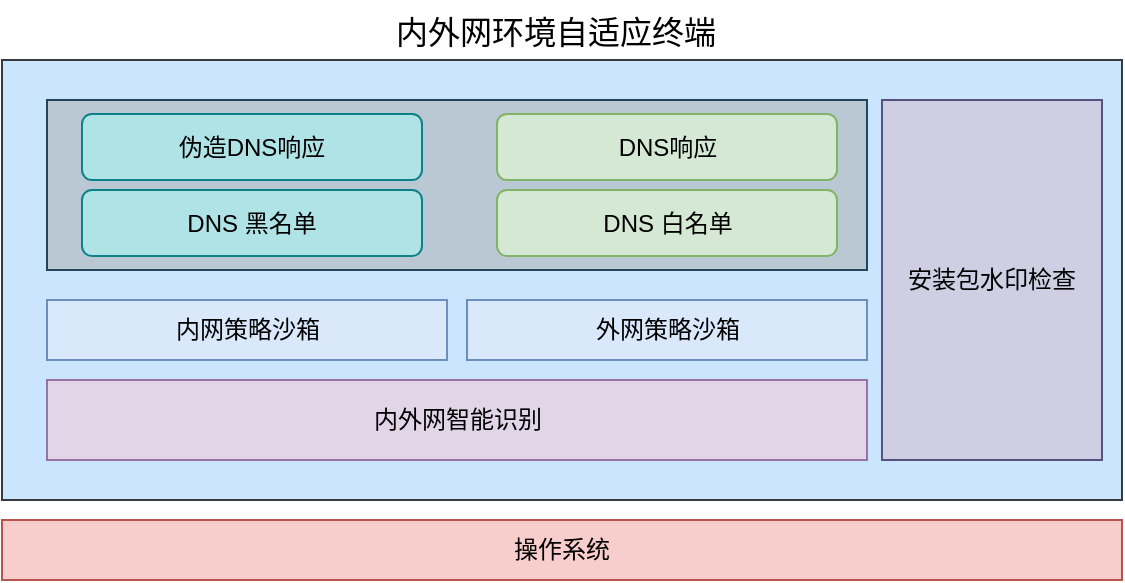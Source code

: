 <mxfile version="21.1.8" type="github" pages="7">
  <diagram name="第 1 页" id="uTNQZCrpNhPznFiIJOcQ">
    <mxGraphModel dx="794" dy="550" grid="0" gridSize="10" guides="1" tooltips="1" connect="1" arrows="1" fold="1" page="1" pageScale="1" pageWidth="1200" pageHeight="1920" math="0" shadow="0">
      <root>
        <mxCell id="0" />
        <mxCell id="1" parent="0" />
        <mxCell id="6p5Oqk4yI4i8pk-0OoKq-4" value="" style="rounded=0;whiteSpace=wrap;html=1;fillColor=#cce5ff;strokeColor=#36393d;" parent="1" vertex="1">
          <mxGeometry x="220" y="340" width="560" height="220" as="geometry" />
        </mxCell>
        <mxCell id="6p5Oqk4yI4i8pk-0OoKq-3" value="安装包水印检查" style="rounded=0;whiteSpace=wrap;html=1;fillColor=#d0cee2;strokeColor=#56517e;" parent="1" vertex="1">
          <mxGeometry x="660" y="360" width="110" height="180" as="geometry" />
        </mxCell>
        <mxCell id="6p5Oqk4yI4i8pk-0OoKq-6" value="内外网智能识别" style="rounded=0;whiteSpace=wrap;html=1;fillColor=#e1d5e7;strokeColor=#9673a6;" parent="1" vertex="1">
          <mxGeometry x="242.5" y="500" width="410" height="40" as="geometry" />
        </mxCell>
        <mxCell id="6p5Oqk4yI4i8pk-0OoKq-8" value="&lt;span style=&quot;font-size:12.0pt;font-family:仿宋;&#xa;mso-bidi-font-family:仿宋;mso-font-kerning:1.0pt;mso-ansi-language:EN-US;&#xa;mso-fareast-language:ZH-CN;mso-bidi-language:AR-SA&quot;&gt;内外网环境自适应终端&lt;/span&gt;" style="text;whiteSpace=wrap;html=1;" parent="1" vertex="1">
          <mxGeometry x="415" y="310" width="170" height="30" as="geometry" />
        </mxCell>
        <mxCell id="6p5Oqk4yI4i8pk-0OoKq-9" value="操作系统" style="rounded=0;whiteSpace=wrap;html=1;fillColor=#f8cecc;strokeColor=#b85450;" parent="1" vertex="1">
          <mxGeometry x="220" y="570" width="560" height="30" as="geometry" />
        </mxCell>
        <mxCell id="wP3Pd6ixgc_Sjc1uyxyP-2" value="内网策略沙箱" style="rounded=0;whiteSpace=wrap;html=1;fillColor=#dae8fc;strokeColor=#6c8ebf;" parent="1" vertex="1">
          <mxGeometry x="242.5" y="460" width="200" height="30" as="geometry" />
        </mxCell>
        <mxCell id="wP3Pd6ixgc_Sjc1uyxyP-3" value="外网策略沙箱" style="rounded=0;whiteSpace=wrap;html=1;aspect=fixed;fillColor=#dae8fc;strokeColor=#6c8ebf;" parent="1" vertex="1">
          <mxGeometry x="452.5" y="460" width="200" height="30" as="geometry" />
        </mxCell>
        <mxCell id="wP3Pd6ixgc_Sjc1uyxyP-5" value="" style="rounded=0;whiteSpace=wrap;html=1;fillColor=#bac8d3;strokeColor=#23445d;" parent="1" vertex="1">
          <mxGeometry x="242.5" y="360" width="410" height="85" as="geometry" />
        </mxCell>
        <mxCell id="wP3Pd6ixgc_Sjc1uyxyP-7" value="DNS 黑名单" style="rounded=1;whiteSpace=wrap;html=1;fillColor=#b0e3e6;strokeColor=#0e8088;" parent="1" vertex="1">
          <mxGeometry x="260" y="405" width="170" height="33" as="geometry" />
        </mxCell>
        <mxCell id="wP3Pd6ixgc_Sjc1uyxyP-9" value="伪造DNS响应" style="rounded=1;whiteSpace=wrap;html=1;fillColor=#b0e3e6;strokeColor=#0e8088;" parent="1" vertex="1">
          <mxGeometry x="260" y="367" width="170" height="33" as="geometry" />
        </mxCell>
        <mxCell id="wP3Pd6ixgc_Sjc1uyxyP-10" value="DNS响应" style="rounded=1;whiteSpace=wrap;html=1;fillColor=#d5e8d4;strokeColor=#82b366;" parent="1" vertex="1">
          <mxGeometry x="467.5" y="367" width="170" height="33" as="geometry" />
        </mxCell>
        <mxCell id="wP3Pd6ixgc_Sjc1uyxyP-11" value="DNS 白名单" style="rounded=1;whiteSpace=wrap;html=1;fillColor=#d5e8d4;strokeColor=#82b366;" parent="1" vertex="1">
          <mxGeometry x="467.5" y="405" width="170" height="33" as="geometry" />
        </mxCell>
      </root>
    </mxGraphModel>
  </diagram>
  <diagram id="b3HzxBoBl5qAjj-MaAnx" name="第 2 页">
    <mxGraphModel dx="794" dy="550" grid="0" gridSize="10" guides="1" tooltips="1" connect="1" arrows="1" fold="1" page="1" pageScale="1" pageWidth="1200" pageHeight="1920" math="0" shadow="0">
      <root>
        <mxCell id="0" />
        <mxCell id="1" parent="0" />
        <mxCell id="4JZfmhiXD-vPmhhkhMX5-1" value="" style="fontColor=#0066CC;verticalAlign=top;verticalLabelPosition=bottom;labelPosition=center;align=center;html=1;outlineConnect=0;fillColor=#CCCCCC;strokeColor=#6881B3;gradientColor=none;gradientDirection=north;strokeWidth=2;shape=mxgraph.networks.desktop_pc;" parent="1" vertex="1">
          <mxGeometry x="470" y="170" width="50" height="80" as="geometry" />
        </mxCell>
        <mxCell id="4JZfmhiXD-vPmhhkhMX5-10" style="edgeStyle=orthogonalEdgeStyle;rounded=0;orthogonalLoop=1;jettySize=auto;html=1;exitX=1;exitY=0.5;exitDx=0;exitDy=0;exitPerimeter=0;entryX=0;entryY=0.5;entryDx=0;entryDy=0;entryPerimeter=0;" parent="1" source="4JZfmhiXD-vPmhhkhMX5-4" target="4JZfmhiXD-vPmhhkhMX5-1" edge="1">
          <mxGeometry relative="1" as="geometry" />
        </mxCell>
        <mxCell id="4JZfmhiXD-vPmhhkhMX5-4" value="" style="fontColor=#0066CC;verticalAlign=top;verticalLabelPosition=bottom;labelPosition=center;align=center;html=1;outlineConnect=0;fillColor=#CCCCCC;strokeColor=#6881B3;gradientColor=none;gradientDirection=north;strokeWidth=2;shape=mxgraph.networks.pc;" parent="1" vertex="1">
          <mxGeometry x="120" y="140" width="60" height="50" as="geometry" />
        </mxCell>
        <mxCell id="4JZfmhiXD-vPmhhkhMX5-9" style="edgeStyle=orthogonalEdgeStyle;rounded=0;orthogonalLoop=1;jettySize=auto;html=1;exitX=1;exitY=0.5;exitDx=0;exitDy=0;exitPerimeter=0;entryX=0;entryY=0.5;entryDx=0;entryDy=0;entryPerimeter=0;" parent="1" source="4JZfmhiXD-vPmhhkhMX5-6" target="4JZfmhiXD-vPmhhkhMX5-1" edge="1">
          <mxGeometry relative="1" as="geometry" />
        </mxCell>
        <mxCell id="4JZfmhiXD-vPmhhkhMX5-6" value="" style="fontColor=#0066CC;verticalAlign=top;verticalLabelPosition=bottom;labelPosition=center;align=center;html=1;outlineConnect=0;fillColor=#CCCCCC;strokeColor=#6881B3;gradientColor=none;gradientDirection=north;strokeWidth=2;shape=mxgraph.networks.pc;" parent="1" vertex="1">
          <mxGeometry x="120" y="70" width="60" height="50" as="geometry" />
        </mxCell>
        <mxCell id="4JZfmhiXD-vPmhhkhMX5-11" style="edgeStyle=orthogonalEdgeStyle;rounded=0;orthogonalLoop=1;jettySize=auto;html=1;exitX=1;exitY=0.5;exitDx=0;exitDy=0;exitPerimeter=0;" parent="1" source="4JZfmhiXD-vPmhhkhMX5-7" target="4JZfmhiXD-vPmhhkhMX5-1" edge="1">
          <mxGeometry relative="1" as="geometry" />
        </mxCell>
        <mxCell id="4JZfmhiXD-vPmhhkhMX5-7" value="" style="fontColor=#0066CC;verticalAlign=top;verticalLabelPosition=bottom;labelPosition=center;align=center;html=1;outlineConnect=0;fillColor=#CCCCCC;strokeColor=#6881B3;gradientColor=none;gradientDirection=north;strokeWidth=2;shape=mxgraph.networks.pc;" parent="1" vertex="1">
          <mxGeometry x="120" y="230" width="60" height="50" as="geometry" />
        </mxCell>
        <mxCell id="4JZfmhiXD-vPmhhkhMX5-14" style="edgeStyle=orthogonalEdgeStyle;rounded=0;orthogonalLoop=1;jettySize=auto;html=1;exitX=1;exitY=0.5;exitDx=0;exitDy=0;exitPerimeter=0;entryX=0;entryY=0.5;entryDx=0;entryDy=0;entryPerimeter=0;" parent="1" source="4JZfmhiXD-vPmhhkhMX5-8" target="4JZfmhiXD-vPmhhkhMX5-1" edge="1">
          <mxGeometry relative="1" as="geometry" />
        </mxCell>
        <mxCell id="4JZfmhiXD-vPmhhkhMX5-8" value="" style="fontColor=#0066CC;verticalAlign=top;verticalLabelPosition=bottom;labelPosition=center;align=center;html=1;outlineConnect=0;fillColor=#CCCCCC;strokeColor=#6881B3;gradientColor=none;gradientDirection=north;strokeWidth=2;shape=mxgraph.networks.pc;" parent="1" vertex="1">
          <mxGeometry x="120" y="300" width="60" height="50" as="geometry" />
        </mxCell>
        <mxCell id="4JZfmhiXD-vPmhhkhMX5-15" value="内外网环境自适应终端安全防御系统" style="text;html=1;strokeColor=none;fillColor=none;align=center;verticalAlign=middle;whiteSpace=wrap;rounded=0;" parent="1" vertex="1">
          <mxGeometry x="430" y="270" width="130" height="20" as="geometry" />
        </mxCell>
        <mxCell id="4JZfmhiXD-vPmhhkhMX5-17" value="国产操作系统客户端" style="text;html=1;strokeColor=none;fillColor=none;align=center;verticalAlign=middle;whiteSpace=wrap;rounded=0;" parent="1" vertex="1">
          <mxGeometry x="180" y="230" width="140" height="30" as="geometry" />
        </mxCell>
        <mxCell id="4JZfmhiXD-vPmhhkhMX5-18" value="国产操作系统客户端" style="text;html=1;strokeColor=none;fillColor=none;align=center;verticalAlign=middle;whiteSpace=wrap;rounded=0;" parent="1" vertex="1">
          <mxGeometry x="180" y="300" width="140" height="30" as="geometry" />
        </mxCell>
        <mxCell id="4JZfmhiXD-vPmhhkhMX5-21" value="&lt;font style=&quot;font-size: 12px;&quot;&gt;windows&lt;span style=&quot;line-height: 150%; font-family: 宋体;&quot;&gt;操作系统客户端&lt;/span&gt;&lt;/font&gt;" style="text;html=1;strokeColor=none;fillColor=none;align=center;verticalAlign=middle;whiteSpace=wrap;rounded=0;" parent="1" vertex="1">
          <mxGeometry x="180" y="70" width="140" height="30" as="geometry" />
        </mxCell>
        <mxCell id="4JZfmhiXD-vPmhhkhMX5-22" value="&lt;font style=&quot;font-size: 12px;&quot;&gt;windows&lt;span style=&quot;line-height: 150%; font-family: 宋体;&quot;&gt;操作系统客户端&lt;/span&gt;&lt;/font&gt;" style="text;html=1;strokeColor=none;fillColor=none;align=center;verticalAlign=middle;whiteSpace=wrap;rounded=0;" parent="1" vertex="1">
          <mxGeometry x="180" y="140" width="140" height="30" as="geometry" />
        </mxCell>
      </root>
    </mxGraphModel>
  </diagram>
  <diagram id="xYUlTZcTP6EAIsT1t__o" name="第 3 页">
    <mxGraphModel dx="794" dy="4390" grid="1" gridSize="10" guides="1" tooltips="1" connect="1" arrows="1" fold="1" page="1" pageScale="1" pageWidth="1200" pageHeight="1920" math="0" shadow="0">
      <root>
        <mxCell id="0" />
        <mxCell id="1" parent="0" />
        <mxCell id="qBh5xD8XtRAlpe825L68-46" value="" style="rounded=0;whiteSpace=wrap;html=1;fillColor=#f5f5f5;strokeColor=#666666;fontColor=#333333;" parent="1" vertex="1">
          <mxGeometry x="180" y="-2607" width="970" height="577" as="geometry" />
        </mxCell>
        <mxCell id="qBh5xD8XtRAlpe825L68-78" value="" style="rounded=1;whiteSpace=wrap;html=1;fillColor=#e1d5e7;strokeColor=#9673a6;" parent="1" vertex="1">
          <mxGeometry x="230" y="-2366.5" width="910" height="316.5" as="geometry" />
        </mxCell>
        <mxCell id="qBh5xD8XtRAlpe825L68-77" value="" style="rounded=1;whiteSpace=wrap;html=1;fillColor=#dae8fc;strokeColor=#6c8ebf;" parent="1" vertex="1">
          <mxGeometry x="230" y="-2588" width="910" height="208" as="geometry" />
        </mxCell>
        <mxCell id="qBh5xD8XtRAlpe825L68-42" style="edgeStyle=orthogonalEdgeStyle;rounded=0;orthogonalLoop=1;jettySize=auto;html=1;exitX=0.75;exitY=1;exitDx=0;exitDy=0;entryX=0.56;entryY=-0.019;entryDx=0;entryDy=0;strokeWidth=2;fillColor=#d5e8d4;strokeColor=#82b366;entryPerimeter=0;" parent="1" source="qBh5xD8XtRAlpe825L68-36" target="wNCi6EHDWykvQI3mf3Ov-5" edge="1">
          <mxGeometry relative="1" as="geometry" />
        </mxCell>
        <mxCell id="qBh5xD8XtRAlpe825L68-36" value="" style="rounded=1;whiteSpace=wrap;html=1;fillColor=#dae8fc;strokeColor=#6c8ebf;" parent="1" vertex="1">
          <mxGeometry x="270" y="-2137" width="591" height="60" as="geometry" />
        </mxCell>
        <mxCell id="wNCi6EHDWykvQI3mf3Ov-19" value="" style="rounded=1;whiteSpace=wrap;html=1;fillColor=#d5e8d4;strokeColor=#82b366;" parent="1" vertex="1">
          <mxGeometry x="269" y="-2550" width="591" height="145" as="geometry" />
        </mxCell>
        <mxCell id="qBh5xD8XtRAlpe825L68-31" style="edgeStyle=orthogonalEdgeStyle;rounded=0;orthogonalLoop=1;jettySize=auto;html=1;exitX=0.143;exitY=-0.005;exitDx=0;exitDy=0;entryX=0;entryY=0.5;entryDx=0;entryDy=0;exitPerimeter=0;fillColor=#dae8fc;strokeColor=#6c8ebf;strokeWidth=2;" parent="1" source="qBh5xD8XtRAlpe825L68-25" target="wNCi6EHDWykvQI3mf3Ov-20" edge="1">
          <mxGeometry relative="1" as="geometry">
            <Array as="points">
              <mxPoint x="357" y="-2511" />
            </Array>
          </mxGeometry>
        </mxCell>
        <mxCell id="qBh5xD8XtRAlpe825L68-68" style="edgeStyle=orthogonalEdgeStyle;rounded=0;orthogonalLoop=1;jettySize=auto;html=1;exitX=0.75;exitY=1;exitDx=0;exitDy=0;entryX=0.75;entryY=0;entryDx=0;entryDy=0;strokeWidth=2;fillColor=#d5e8d4;strokeColor=#82b366;" parent="1" source="qBh5xD8XtRAlpe825L68-25" target="qBh5xD8XtRAlpe825L68-36" edge="1">
          <mxGeometry relative="1" as="geometry" />
        </mxCell>
        <mxCell id="qBh5xD8XtRAlpe825L68-25" value="" style="rounded=1;whiteSpace=wrap;html=1;fillColor=#b1ddf0;strokeColor=#10739e;" parent="1" vertex="1">
          <mxGeometry x="270" y="-2340" width="590" height="110" as="geometry" />
        </mxCell>
        <mxCell id="qBh5xD8XtRAlpe825L68-40" style="edgeStyle=orthogonalEdgeStyle;rounded=0;orthogonalLoop=1;jettySize=auto;html=1;exitX=0.184;exitY=-0.114;exitDx=0;exitDy=0;entryX=0.134;entryY=1.059;entryDx=0;entryDy=0;exitPerimeter=0;entryPerimeter=0;strokeWidth=2;fillColor=#dae8fc;strokeColor=#6c8ebf;" parent="1" source="wNCi6EHDWykvQI3mf3Ov-5" target="qBh5xD8XtRAlpe825L68-36" edge="1">
          <mxGeometry relative="1" as="geometry" />
        </mxCell>
        <mxCell id="wNCi6EHDWykvQI3mf3Ov-5" value="操作系统" style="rounded=0;whiteSpace=wrap;html=1;fillColor=#f8cecc;strokeColor=#b85450;" parent="1" vertex="1">
          <mxGeometry x="170" y="-1890" width="970" height="30" as="geometry" />
        </mxCell>
        <mxCell id="qBh5xD8XtRAlpe825L68-26" style="edgeStyle=orthogonalEdgeStyle;rounded=0;orthogonalLoop=1;jettySize=auto;html=1;exitX=0.5;exitY=1;exitDx=0;exitDy=0;entryX=0.697;entryY=0.001;entryDx=0;entryDy=0;entryPerimeter=0;strokeWidth=2;fillColor=#d5e8d4;strokeColor=#82b366;" parent="1" source="wNCi6EHDWykvQI3mf3Ov-10" target="qBh5xD8XtRAlpe825L68-25" edge="1">
          <mxGeometry relative="1" as="geometry" />
        </mxCell>
        <mxCell id="wNCi6EHDWykvQI3mf3Ov-10" value="DNS响应" style="rounded=1;whiteSpace=wrap;html=1;fillColor=#b0e3e6;strokeColor=#0e8088;" parent="1" vertex="1">
          <mxGeometry x="638" y="-2460" width="85" height="33" as="geometry" />
        </mxCell>
        <mxCell id="qBh5xD8XtRAlpe825L68-17" style="edgeStyle=orthogonalEdgeStyle;rounded=0;orthogonalLoop=1;jettySize=auto;html=1;exitX=0.5;exitY=1;exitDx=0;exitDy=0;entryX=0;entryY=0.5;entryDx=0;entryDy=0;fillColor=#f8cecc;strokeColor=#b85450;strokeWidth=2;" parent="1" source="wNCi6EHDWykvQI3mf3Ov-20" target="wNCi6EHDWykvQI3mf3Ov-10" edge="1">
          <mxGeometry relative="1" as="geometry" />
        </mxCell>
        <mxCell id="qBh5xD8XtRAlpe825L68-23" style="edgeStyle=orthogonalEdgeStyle;rounded=0;orthogonalLoop=1;jettySize=auto;html=1;exitX=0.5;exitY=0;exitDx=0;exitDy=0;entryX=0.335;entryY=1.021;entryDx=0;entryDy=0;entryPerimeter=0;strokeWidth=2;fillColor=#dae8fc;strokeColor=#6c8ebf;" parent="1" source="wNCi6EHDWykvQI3mf3Ov-20" target="qBh5xD8XtRAlpe825L68-19" edge="1">
          <mxGeometry relative="1" as="geometry">
            <mxPoint x="470" y="-2670" as="targetPoint" />
          </mxGeometry>
        </mxCell>
        <mxCell id="wNCi6EHDWykvQI3mf3Ov-20" value="恶意域名名单" style="rounded=1;whiteSpace=wrap;html=1;fillColor=#cce5ff;strokeColor=#36393d;" parent="1" vertex="1">
          <mxGeometry x="417" y="-2528" width="106" height="35" as="geometry" />
        </mxCell>
        <mxCell id="qBh5xD8XtRAlpe825L68-6" value="数据包" style="rounded=1;whiteSpace=wrap;html=1;fillColor=#b1ddf0;strokeColor=#10739e;" parent="1" vertex="1">
          <mxGeometry x="355" y="-1970" width="73" height="32" as="geometry" />
        </mxCell>
        <mxCell id="qBh5xD8XtRAlpe825L68-8" value="流量分析" style="rounded=1;whiteSpace=wrap;html=1;fillColor=#ffcccc;strokeColor=#36393d;" parent="1" vertex="1">
          <mxGeometry x="332.41" y="-2129.5" width="88" height="45" as="geometry" />
        </mxCell>
        <mxCell id="qBh5xD8XtRAlpe825L68-9" value="行为识别" style="rounded=1;whiteSpace=wrap;html=1;fillColor=#ffcc99;strokeColor=#36393d;" parent="1" vertex="1">
          <mxGeometry x="512.0" y="-2129.5" width="88" height="45" as="geometry" />
        </mxCell>
        <mxCell id="qBh5xD8XtRAlpe825L68-10" value="深度学习" style="rounded=1;whiteSpace=wrap;html=1;fillColor=#cce5ff;strokeColor=#36393d;" parent="1" vertex="1">
          <mxGeometry x="680" y="-2129.5" width="88" height="45" as="geometry" />
        </mxCell>
        <mxCell id="qBh5xD8XtRAlpe825L68-13" value="内网安全策略" style="rounded=1;whiteSpace=wrap;html=1;fillColor=#dae8fc;strokeColor=#6c8ebf;" parent="1" vertex="1">
          <mxGeometry x="300" y="-2330" width="530" height="35" as="geometry" />
        </mxCell>
        <mxCell id="qBh5xD8XtRAlpe825L68-24" style="edgeStyle=orthogonalEdgeStyle;rounded=0;orthogonalLoop=1;jettySize=auto;html=1;fillColor=#d5e8d4;strokeColor=#82b366;strokeWidth=2;" parent="1" target="wNCi6EHDWykvQI3mf3Ov-10" edge="1">
          <mxGeometry relative="1" as="geometry">
            <mxPoint x="680" y="-2670" as="sourcePoint" />
          </mxGeometry>
        </mxCell>
        <mxCell id="qBh5xD8XtRAlpe825L68-19" value="DNS服务器" style="rounded=0;whiteSpace=wrap;html=1;fillColor=#ffff88;strokeColor=#36393d;" parent="1" vertex="1">
          <mxGeometry x="269" y="-2680" width="601" height="60" as="geometry" />
        </mxCell>
        <mxCell id="qBh5xD8XtRAlpe825L68-27" style="edgeStyle=orthogonalEdgeStyle;rounded=0;orthogonalLoop=1;jettySize=auto;html=1;fillColor=#dae8fc;strokeColor=#6c8ebf;strokeWidth=2;" parent="1" source="qBh5xD8XtRAlpe825L68-36" edge="1">
          <mxGeometry relative="1" as="geometry">
            <mxPoint x="332.41" y="-2143" as="sourcePoint" />
            <mxPoint x="350" y="-2230" as="targetPoint" />
            <Array as="points">
              <mxPoint x="350" y="-2230" />
            </Array>
          </mxGeometry>
        </mxCell>
        <mxCell id="qBh5xD8XtRAlpe825L68-28" value="伪造响应" style="text;html=1;strokeColor=none;fillColor=none;align=center;verticalAlign=middle;whiteSpace=wrap;rounded=0;" parent="1" vertex="1">
          <mxGeometry x="535" y="-2470" width="60" height="30" as="geometry" />
        </mxCell>
        <mxCell id="qBh5xD8XtRAlpe825L68-29" value="正确响应" style="text;html=1;strokeColor=none;fillColor=none;align=center;verticalAlign=middle;whiteSpace=wrap;rounded=0;" parent="1" vertex="1">
          <mxGeometry x="680" y="-2550" width="60" height="30" as="geometry" />
        </mxCell>
        <mxCell id="qBh5xD8XtRAlpe825L68-32" value="判断是否是恶意域名" style="text;html=1;strokeColor=none;fillColor=none;align=center;verticalAlign=middle;whiteSpace=wrap;rounded=0;" parent="1" vertex="1">
          <mxGeometry x="282" y="-2528" width="73" height="30" as="geometry" />
        </mxCell>
        <mxCell id="qBh5xD8XtRAlpe825L68-33" value="是恶意域名" style="text;html=1;strokeColor=none;fillColor=none;align=center;verticalAlign=middle;whiteSpace=wrap;rounded=0;" parent="1" vertex="1">
          <mxGeometry x="404.91" y="-2480" width="73" height="30" as="geometry" />
        </mxCell>
        <mxCell id="qBh5xD8XtRAlpe825L68-34" value="不是恶意域名" style="text;html=1;strokeColor=none;fillColor=none;align=center;verticalAlign=middle;whiteSpace=wrap;rounded=0;" parent="1" vertex="1">
          <mxGeometry x="470" y="-2592" width="75.09" height="30" as="geometry" />
        </mxCell>
        <mxCell id="qBh5xD8XtRAlpe825L68-35" value="外网安全策略" style="rounded=1;whiteSpace=wrap;html=1;fillColor=#dae8fc;strokeColor=#6c8ebf;" parent="1" vertex="1">
          <mxGeometry x="300" y="-2280" width="530" height="35" as="geometry" />
        </mxCell>
        <mxCell id="qBh5xD8XtRAlpe825L68-43" value="数据包" style="rounded=1;whiteSpace=wrap;html=1;fillColor=#b0e3e6;strokeColor=#0e8088;" parent="1" vertex="1">
          <mxGeometry x="623.5" y="-1970" width="73" height="32" as="geometry" />
        </mxCell>
        <mxCell id="qBh5xD8XtRAlpe825L68-59" style="edgeStyle=orthogonalEdgeStyle;rounded=0;orthogonalLoop=1;jettySize=auto;html=1;exitX=1;exitY=0.5;exitDx=0;exitDy=0;entryX=1;entryY=0.5;entryDx=0;entryDy=0;strokeWidth=2;fillColor=#f8cecc;strokeColor=#b85450;" parent="1" source="qBh5xD8XtRAlpe825L68-44" target="qBh5xD8XtRAlpe825L68-47" edge="1">
          <mxGeometry relative="1" as="geometry">
            <Array as="points">
              <mxPoint x="1120" y="-2511" />
              <mxPoint x="1120" y="-1940" />
            </Array>
          </mxGeometry>
        </mxCell>
        <mxCell id="qBh5xD8XtRAlpe825L68-64" style="edgeStyle=orthogonalEdgeStyle;rounded=0;orthogonalLoop=1;jettySize=auto;html=1;exitX=0.75;exitY=1;exitDx=0;exitDy=0;entryX=0.868;entryY=0.021;entryDx=0;entryDy=0;entryPerimeter=0;strokeWidth=2;fillColor=#d5e8d4;strokeColor=#82b366;" parent="1" source="qBh5xD8XtRAlpe825L68-44" target="qBh5xD8XtRAlpe825L68-47" edge="1">
          <mxGeometry relative="1" as="geometry">
            <Array as="points">
              <mxPoint x="1069" y="-2493" />
            </Array>
          </mxGeometry>
        </mxCell>
        <mxCell id="qBh5xD8XtRAlpe825L68-44" value="安装包水印数据库" style="rounded=1;whiteSpace=wrap;html=1;fillColor=#dae8fc;strokeColor=#6c8ebf;" parent="1" vertex="1">
          <mxGeometry x="980" y="-2528" width="100" height="35" as="geometry" />
        </mxCell>
        <mxCell id="qBh5xD8XtRAlpe825L68-53" style="edgeStyle=orthogonalEdgeStyle;rounded=0;orthogonalLoop=1;jettySize=auto;html=1;entryX=0.25;entryY=1;entryDx=0;entryDy=0;exitX=0.183;exitY=-0.005;exitDx=0;exitDy=0;exitPerimeter=0;fillColor=#dae8fc;strokeColor=#6c8ebf;strokeWidth=2;" parent="1" source="qBh5xD8XtRAlpe825L68-47" target="qBh5xD8XtRAlpe825L68-48" edge="1">
          <mxGeometry relative="1" as="geometry">
            <mxPoint x="960" y="-1980" as="sourcePoint" />
            <Array as="points">
              <mxPoint x="960" y="-1970" />
            </Array>
          </mxGeometry>
        </mxCell>
        <mxCell id="qBh5xD8XtRAlpe825L68-47" value="执行安装程序" style="rounded=0;whiteSpace=wrap;html=1;fillColor=#f8cecc;strokeColor=#b85450;" parent="1" vertex="1">
          <mxGeometry x="930" y="-1970" width="160" height="60" as="geometry" />
        </mxCell>
        <mxCell id="qBh5xD8XtRAlpe825L68-49" style="edgeStyle=orthogonalEdgeStyle;rounded=0;orthogonalLoop=1;jettySize=auto;html=1;entryX=0;entryY=0.5;entryDx=0;entryDy=0;strokeWidth=2;fillColor=#dae8fc;strokeColor=#6c8ebf;" parent="1" source="qBh5xD8XtRAlpe825L68-48" target="qBh5xD8XtRAlpe825L68-44" edge="1">
          <mxGeometry relative="1" as="geometry">
            <Array as="points">
              <mxPoint x="950" y="-2510" />
            </Array>
          </mxGeometry>
        </mxCell>
        <mxCell id="qBh5xD8XtRAlpe825L68-52" style="edgeStyle=orthogonalEdgeStyle;rounded=0;orthogonalLoop=1;jettySize=auto;html=1;exitX=1;exitY=0.5;exitDx=0;exitDy=0;entryX=1;entryY=0.5;entryDx=0;entryDy=0;strokeWidth=2;fillColor=#f8cecc;strokeColor=#b85450;" parent="1" source="qBh5xD8XtRAlpe825L68-48" target="qBh5xD8XtRAlpe825L68-47" edge="1">
          <mxGeometry relative="1" as="geometry">
            <Array as="points">
              <mxPoint x="1120" y="-2190" />
              <mxPoint x="1120" y="-1940" />
            </Array>
          </mxGeometry>
        </mxCell>
        <mxCell id="qBh5xD8XtRAlpe825L68-48" value="安装包水印提取" style="rounded=0;whiteSpace=wrap;html=1;fillColor=#fff2cc;strokeColor=#d6b656;" parent="1" vertex="1">
          <mxGeometry x="930" y="-2220" width="120" height="60" as="geometry" />
        </mxCell>
        <mxCell id="qBh5xD8XtRAlpe825L68-60" value="拦截程序安装过程" style="text;html=1;strokeColor=none;fillColor=none;align=center;verticalAlign=middle;whiteSpace=wrap;rounded=0;" parent="1" vertex="1">
          <mxGeometry x="900" y="-2114" width="60" height="30" as="geometry" />
        </mxCell>
        <mxCell id="qBh5xD8XtRAlpe825L68-61" value="提取成功" style="text;html=1;strokeColor=none;fillColor=none;align=center;verticalAlign=middle;whiteSpace=wrap;rounded=0;" parent="1" vertex="1">
          <mxGeometry x="880" y="-2370" width="60" height="30" as="geometry" />
        </mxCell>
        <mxCell id="qBh5xD8XtRAlpe825L68-62" value="水印正确" style="text;html=1;strokeColor=none;fillColor=none;align=center;verticalAlign=middle;whiteSpace=wrap;rounded=0;" parent="1" vertex="1">
          <mxGeometry x="1010" y="-2480" width="60" height="30" as="geometry" />
        </mxCell>
        <mxCell id="qBh5xD8XtRAlpe825L68-63" value="水印错误" style="text;html=1;strokeColor=none;fillColor=none;align=center;verticalAlign=middle;whiteSpace=wrap;rounded=0;" parent="1" vertex="1">
          <mxGeometry x="1080" y="-2540" width="60" height="30" as="geometry" />
        </mxCell>
        <mxCell id="qBh5xD8XtRAlpe825L68-65" value="提取失败" style="text;html=1;strokeColor=none;fillColor=none;align=center;verticalAlign=middle;whiteSpace=wrap;rounded=0;" parent="1" vertex="1">
          <mxGeometry x="1080" y="-2190" width="60" height="30" as="geometry" />
        </mxCell>
        <mxCell id="qBh5xD8XtRAlpe825L68-66" value="放行安装" style="text;html=1;strokeColor=none;fillColor=none;align=center;verticalAlign=middle;whiteSpace=wrap;rounded=0;" parent="1" vertex="1">
          <mxGeometry x="1010" y="-2020" width="60" height="30" as="geometry" />
        </mxCell>
        <mxCell id="qBh5xD8XtRAlpe825L68-67" value="阻止安装" style="text;html=1;strokeColor=none;fillColor=none;align=center;verticalAlign=middle;whiteSpace=wrap;rounded=0;" parent="1" vertex="1">
          <mxGeometry x="1120" y="-1978" width="60" height="30" as="geometry" />
        </mxCell>
        <mxCell id="qBh5xD8XtRAlpe825L68-71" value="恶意域名诱捕" style="text;html=1;strokeColor=none;fillColor=none;align=center;verticalAlign=middle;whiteSpace=wrap;rounded=0;fontSize=20;" parent="1" vertex="1">
          <mxGeometry x="100" y="-2607" width="30" height="180" as="geometry" />
        </mxCell>
        <mxCell id="qBh5xD8XtRAlpe825L68-72" value="策略沙箱" style="text;html=1;strokeColor=none;fillColor=none;align=center;verticalAlign=middle;whiteSpace=wrap;rounded=0;fontSize=20;" parent="1" vertex="1">
          <mxGeometry x="95" y="-2405" width="40" height="120" as="geometry" />
        </mxCell>
        <mxCell id="qBh5xD8XtRAlpe825L68-73" value="智能内外网识别" style="text;html=1;strokeColor=none;fillColor=none;align=center;verticalAlign=middle;whiteSpace=wrap;rounded=0;fontSize=20;" parent="1" vertex="1">
          <mxGeometry x="95" y="-2170" width="40" height="33" as="geometry" />
        </mxCell>
        <mxCell id="qBh5xD8XtRAlpe825L68-74" value="安装包水印识别" style="text;html=1;strokeColor=none;fillColor=none;align=center;verticalAlign=middle;whiteSpace=wrap;rounded=0;fontSize=20;" parent="1" vertex="1">
          <mxGeometry x="100" y="-1990" width="30" height="130" as="geometry" />
        </mxCell>
        <mxCell id="qBh5xD8XtRAlpe825L68-79" value="内外网环境自适应终端安全防御系统" style="text;html=1;strokeColor=none;fillColor=none;align=center;verticalAlign=middle;whiteSpace=wrap;rounded=0;fontSize=13;" parent="1" vertex="1">
          <mxGeometry x="190" y="-2574" width="30" height="180" as="geometry" />
        </mxCell>
        <mxCell id="qBh5xD8XtRAlpe825L68-80" value="内外网环境自适应终端安全防御系统操作系统客户端" style="text;html=1;strokeColor=none;fillColor=none;align=center;verticalAlign=middle;whiteSpace=wrap;rounded=0;fontSize=13;" parent="1" vertex="1">
          <mxGeometry x="190" y="-2298.25" width="30" height="180" as="geometry" />
        </mxCell>
      </root>
    </mxGraphModel>
  </diagram>
  <diagram id="alxOeo48tnF248wknEj7" name="第 4 页">
    <mxGraphModel dx="1994" dy="550" grid="0" gridSize="10" guides="1" tooltips="1" connect="1" arrows="1" fold="1" page="1" pageScale="1" pageWidth="1200" pageHeight="1920" math="0" shadow="0">
      <root>
        <mxCell id="0" />
        <mxCell id="1" parent="0" />
        <mxCell id="DvwVPE_LUS8bYMyI8Ez9-3" value="" style="rounded=0;whiteSpace=wrap;html=1;fillColor=#b1ddf0;strokeColor=#10739e;" parent="1" vertex="1">
          <mxGeometry x="-80" y="550" width="370" height="290" as="geometry" />
        </mxCell>
        <mxCell id="p8kwZd4rE-e1B97deiCt-56" value="" style="rounded=1;whiteSpace=wrap;html=1;fillColor=#d5e8d4;strokeColor=#82b366;" parent="1" vertex="1">
          <mxGeometry x="-58.75" y="562.5" width="330" height="60" as="geometry" />
        </mxCell>
        <mxCell id="p8kwZd4rE-e1B97deiCt-51" value="" style="rounded=1;whiteSpace=wrap;html=1;fillColor=#ffe6cc;strokeColor=#d79b00;" parent="1" vertex="1">
          <mxGeometry x="-60" y="710" width="330" height="70" as="geometry" />
        </mxCell>
        <mxCell id="p8kwZd4rE-e1B97deiCt-50" value="" style="rounded=1;whiteSpace=wrap;html=1;fillColor=#f8cecc;strokeColor=#b85450;" parent="1" vertex="1">
          <mxGeometry x="-61" y="790" width="331" height="40" as="geometry" />
        </mxCell>
        <mxCell id="DvwVPE_LUS8bYMyI8Ez9-4" value="" style="rounded=0;whiteSpace=wrap;html=1;fillColor=#dae8fc;strokeColor=#6c8ebf;" parent="1" vertex="1">
          <mxGeometry x="-80" y="60" width="690" height="380" as="geometry" />
        </mxCell>
        <mxCell id="p8kwZd4rE-e1B97deiCt-46" value="" style="rounded=1;whiteSpace=wrap;html=1;fillColor=#fff2cc;strokeColor=#d6b656;" parent="1" vertex="1">
          <mxGeometry x="-51" y="70" width="631" height="50" as="geometry" />
        </mxCell>
        <mxCell id="p8kwZd4rE-e1B97deiCt-27" value="" style="rounded=1;whiteSpace=wrap;html=1;fillColor=#f8cecc;strokeColor=#b85450;" parent="1" vertex="1">
          <mxGeometry x="-50" y="335" width="630" height="95" as="geometry" />
        </mxCell>
        <mxCell id="p8kwZd4rE-e1B97deiCt-2" value="" style="rounded=1;whiteSpace=wrap;html=1;fillColor=#ffe6cc;strokeColor=#d79b00;container=0;" parent="1" vertex="1">
          <mxGeometry x="-50" y="260" width="630" height="60" as="geometry" />
        </mxCell>
        <mxCell id="DvwVPE_LUS8bYMyI8Ez9-2" value="WinAPI" style="rounded=1;whiteSpace=wrap;html=1;fillColor=#ffe6cc;strokeColor=#d79b00;" parent="1" vertex="1">
          <mxGeometry x="-39.82" y="800" width="89.82" height="20" as="geometry" />
        </mxCell>
        <mxCell id="0-t2jh9kObMDng4lgxOM-1" value="Hbook" style="rounded=1;whiteSpace=wrap;html=1;fillColor=#d5e8d4;strokeColor=#82b366;" parent="1" vertex="1">
          <mxGeometry x="62.5" y="800" width="87.5" height="20" as="geometry" />
        </mxCell>
        <mxCell id="0-t2jh9kObMDng4lgxOM-9" value="wireshark" style="rounded=1;whiteSpace=wrap;html=1;fillColor=#e1d5e7;strokeColor=#9673a6;" parent="1" vertex="1">
          <mxGeometry x="165" y="800" width="85" height="20" as="geometry" />
        </mxCell>
        <mxCell id="0-t2jh9kObMDng4lgxOM-12" value="" style="image;sketch=0;aspect=fixed;html=1;points=[];align=center;fontSize=12;image=img/lib/mscae/Cache_Redis_Product.svg;" parent="1" vertex="1">
          <mxGeometry x="189.16" y="363" width="44.05" height="37" as="geometry" />
        </mxCell>
        <mxCell id="0-t2jh9kObMDng4lgxOM-13" value="Mysql" style="verticalLabelPosition=bottom;html=1;verticalAlign=top;align=center;strokeColor=none;fillColor=#00BEF2;shape=mxgraph.azure.mysql_database;" parent="1" vertex="1">
          <mxGeometry x="80" y="360" width="40" height="35" as="geometry" />
        </mxCell>
        <mxCell id="0-t2jh9kObMDng4lgxOM-14" value="DNS Proxy" style="sketch=0;points=[[0.015,0.015,0],[0.985,0.015,0],[0.985,0.985,0],[0.015,0.985,0],[0.25,0,0],[0.5,0,0],[0.75,0,0],[1,0.25,0],[1,0.5,0],[1,0.75,0],[0.75,1,0],[0.5,1,0],[0.25,1,0],[0,0.75,0],[0,0.5,0],[0,0.25,0]];verticalLabelPosition=bottom;html=1;verticalAlign=top;aspect=fixed;align=center;pointerEvents=1;shape=mxgraph.cisco19.dns_server;fillColor=#005073;strokeColor=none;" parent="1" vertex="1">
          <mxGeometry x="507.5" y="350" width="27.5" height="50" as="geometry" />
        </mxCell>
        <mxCell id="0-t2jh9kObMDng4lgxOM-17" value="SQLite" style="strokeWidth=2;html=1;shape=mxgraph.flowchart.database;whiteSpace=wrap;fillColor=#fff2cc;strokeColor=#d6b656;" parent="1" vertex="1">
          <mxGeometry x="130.63" y="730" width="67.5" height="30" as="geometry" />
        </mxCell>
        <mxCell id="0-t2jh9kObMDng4lgxOM-18" value="MQTT" style="sketch=0;outlineConnect=0;fontColor=#232F3E;gradientColor=none;fillColor=#3F8624;strokeColor=none;dashed=0;verticalLabelPosition=bottom;verticalAlign=top;align=center;html=1;fontSize=12;fontStyle=0;aspect=fixed;pointerEvents=1;shape=mxgraph.aws4.mqtt_protocol;" parent="1" vertex="1">
          <mxGeometry x="403.87" y="363" width="38" height="38" as="geometry" />
        </mxCell>
        <mxCell id="0-t2jh9kObMDng4lgxOM-20" value="" style="image;sketch=0;aspect=fixed;html=1;points=[];align=center;fontSize=12;image=img/lib/mscae/Docker.svg;" parent="1" vertex="1">
          <mxGeometry x="291.65" y="369.5" width="46.35" height="38" as="geometry" />
        </mxCell>
        <mxCell id="0-t2jh9kObMDng4lgxOM-41" value="" style="shape=image;imageAspect=0;aspect=fixed;verticalLabelPosition=bottom;verticalAlign=top;image=https://pic.fx7.top/PicGo/20230330201034.png;" parent="1" vertex="1">
          <mxGeometry x="-30" y="363" width="58.29" height="51" as="geometry" />
        </mxCell>
        <mxCell id="p8kwZd4rE-e1B97deiCt-14" value="" style="rounded=1;whiteSpace=wrap;html=1;fillColor=#e1d5e7;strokeColor=#9673a6;" parent="1" vertex="1">
          <mxGeometry x="330" y="130" width="250" height="50" as="geometry" />
        </mxCell>
        <mxCell id="p8kwZd4rE-e1B97deiCt-15" value="nacos&lt;br&gt;服务注册发现" style="rounded=1;whiteSpace=wrap;html=1;fillColor=#b0e3e6;strokeColor=#0e8088;" parent="1" vertex="1">
          <mxGeometry x="360.62" y="140" width="80" height="30" as="geometry" />
        </mxCell>
        <mxCell id="p8kwZd4rE-e1B97deiCt-16" value="nacos&lt;br&gt;服务配置" style="rounded=1;whiteSpace=wrap;html=1;fillColor=#b0e3e6;strokeColor=#0e8088;" parent="1" vertex="1">
          <mxGeometry x="480" y="140" width="80" height="30" as="geometry" />
        </mxCell>
        <mxCell id="p8kwZd4rE-e1B97deiCt-17" value="" style="group" parent="1" vertex="1" connectable="0">
          <mxGeometry x="-51.25" y="130" width="340" height="50" as="geometry" />
        </mxCell>
        <mxCell id="p8kwZd4rE-e1B97deiCt-10" value="" style="rounded=1;whiteSpace=wrap;html=1;fillColor=#f8cecc;strokeColor=#b85450;" parent="p8kwZd4rE-e1B97deiCt-17" vertex="1">
          <mxGeometry width="340" height="50" as="geometry" />
        </mxCell>
        <mxCell id="p8kwZd4rE-e1B97deiCt-11" value="SpringCloud&lt;br&gt;Admin监控" style="rounded=1;whiteSpace=wrap;html=1;fillColor=#cdeb8b;strokeColor=#36393d;" parent="p8kwZd4rE-e1B97deiCt-17" vertex="1">
          <mxGeometry x="35" y="7.5" width="70" height="35" as="geometry" />
        </mxCell>
        <mxCell id="p8kwZd4rE-e1B97deiCt-12" value="Sentinel&lt;br&gt;熔断限流" style="rounded=1;whiteSpace=wrap;html=1;fillColor=#ffcc99;strokeColor=#36393d;" parent="p8kwZd4rE-e1B97deiCt-17" vertex="1">
          <mxGeometry x="135" y="7.5" width="70" height="35" as="geometry" />
        </mxCell>
        <mxCell id="p8kwZd4rE-e1B97deiCt-13" value="Sleuth&lt;br&gt;链路追踪" style="rounded=1;whiteSpace=wrap;html=1;fillColor=#cce5ff;strokeColor=#36393d;" parent="p8kwZd4rE-e1B97deiCt-17" vertex="1">
          <mxGeometry x="230" y="7.5" width="70" height="35" as="geometry" />
        </mxCell>
        <mxCell id="p8kwZd4rE-e1B97deiCt-19" value="VUE3" style="rounded=1;whiteSpace=wrap;html=1;fillColor=#cdeb8b;strokeColor=#36393d;" parent="1" vertex="1">
          <mxGeometry x="-21.25" y="80" width="160" height="30" as="geometry" />
        </mxCell>
        <mxCell id="p8kwZd4rE-e1B97deiCt-20" value="NodeJS" style="rounded=1;whiteSpace=wrap;html=1;fillColor=#ffff88;strokeColor=#36393d;" parent="1" vertex="1">
          <mxGeometry x="198.13" y="80" width="160" height="30" as="geometry" />
        </mxCell>
        <mxCell id="p8kwZd4rE-e1B97deiCt-21" value="CSS" style="rounded=1;whiteSpace=wrap;html=1;fillColor=#ffcc99;strokeColor=#36393d;" parent="1" vertex="1">
          <mxGeometry x="408.13" y="80" width="160" height="30" as="geometry" />
        </mxCell>
        <mxCell id="p8kwZd4rE-e1B97deiCt-3" value="业务集群" style="text;html=1;strokeColor=none;fillColor=none;align=center;verticalAlign=middle;whiteSpace=wrap;rounded=0;fontSize=16;container=0;" parent="1" vertex="1">
          <mxGeometry x="230.11" y="300" width="69.779" height="20" as="geometry" />
        </mxCell>
        <mxCell id="p8kwZd4rE-e1B97deiCt-25" style="edgeStyle=orthogonalEdgeStyle;rounded=0;orthogonalLoop=1;jettySize=auto;html=1;exitX=1;exitY=0.5;exitDx=0;exitDy=0;entryX=0;entryY=0.5;entryDx=0;entryDy=0;startArrow=classic;startFill=1;" parent="1" source="p8kwZd4rE-e1B97deiCt-4" target="p8kwZd4rE-e1B97deiCt-5" edge="1">
          <mxGeometry relative="1" as="geometry" />
        </mxCell>
        <mxCell id="p8kwZd4rE-e1B97deiCt-4" value="服务A" style="rounded=1;whiteSpace=wrap;html=1;fillColor=#fad9d5;strokeColor=#ae4132;container=0;" parent="1" vertex="1">
          <mxGeometry x="23" y="279.997" width="53.529" height="20" as="geometry" />
        </mxCell>
        <mxCell id="p8kwZd4rE-e1B97deiCt-24" style="edgeStyle=orthogonalEdgeStyle;rounded=0;orthogonalLoop=1;jettySize=auto;html=1;exitX=1;exitY=0.5;exitDx=0;exitDy=0;entryX=0;entryY=0.5;entryDx=0;entryDy=0;startArrow=classic;startFill=1;" parent="1" source="p8kwZd4rE-e1B97deiCt-5" target="p8kwZd4rE-e1B97deiCt-6" edge="1">
          <mxGeometry relative="1" as="geometry" />
        </mxCell>
        <mxCell id="p8kwZd4rE-e1B97deiCt-5" value="服务B" style="rounded=1;whiteSpace=wrap;html=1;fillColor=#fad9d5;strokeColor=#ae4132;container=0;" parent="1" vertex="1">
          <mxGeometry x="146" y="279.997" width="53.529" height="20" as="geometry" />
        </mxCell>
        <mxCell id="p8kwZd4rE-e1B97deiCt-26" style="edgeStyle=orthogonalEdgeStyle;rounded=0;orthogonalLoop=1;jettySize=auto;html=1;exitX=1;exitY=0.5;exitDx=0;exitDy=0;entryX=0;entryY=0.5;entryDx=0;entryDy=0;startArrow=classic;startFill=1;" parent="1" source="p8kwZd4rE-e1B97deiCt-6" target="p8kwZd4rE-e1B97deiCt-7" edge="1">
          <mxGeometry relative="1" as="geometry" />
        </mxCell>
        <mxCell id="p8kwZd4rE-e1B97deiCt-6" value="服务C" style="rounded=1;whiteSpace=wrap;html=1;fillColor=#fad9d5;strokeColor=#ae4132;container=0;" parent="1" vertex="1">
          <mxGeometry x="330" y="280" width="53.529" height="20" as="geometry" />
        </mxCell>
        <mxCell id="p8kwZd4rE-e1B97deiCt-7" value="服务D" style="rounded=1;whiteSpace=wrap;html=1;fillColor=#fad9d5;strokeColor=#ae4132;container=0;" parent="1" vertex="1">
          <mxGeometry x="453.474" y="280" width="53.529" height="20" as="geometry" />
        </mxCell>
        <mxCell id="p8kwZd4rE-e1B97deiCt-8" value="OpenFegin" style="text;html=1;strokeColor=none;fillColor=none;align=center;verticalAlign=middle;whiteSpace=wrap;rounded=0;container=0;" parent="1" vertex="1">
          <mxGeometry x="242.06" y="265.003" width="45.882" height="20" as="geometry" />
        </mxCell>
        <mxCell id="p8kwZd4rE-e1B97deiCt-32" value="Redis" style="text;html=1;strokeColor=none;fillColor=none;align=center;verticalAlign=middle;whiteSpace=wrap;rounded=0;" parent="1" vertex="1">
          <mxGeometry x="180" y="395" width="60" height="30" as="geometry" />
        </mxCell>
        <mxCell id="p8kwZd4rE-e1B97deiCt-33" value="OpenFegin" style="text;html=1;strokeColor=none;fillColor=none;align=center;verticalAlign=middle;whiteSpace=wrap;rounded=0;container=0;" parent="1" vertex="1">
          <mxGeometry x="88" y="265.003" width="45.882" height="20" as="geometry" />
        </mxCell>
        <mxCell id="p8kwZd4rE-e1B97deiCt-34" value="OpenFegin" style="text;html=1;strokeColor=none;fillColor=none;align=center;verticalAlign=middle;whiteSpace=wrap;rounded=0;container=0;" parent="1" vertex="1">
          <mxGeometry x="396" y="265.003" width="45.882" height="20" as="geometry" />
        </mxCell>
        <mxCell id="p8kwZd4rE-e1B97deiCt-41" value="" style="rounded=1;whiteSpace=wrap;html=1;fillColor=#d5e8d4;strokeColor=#82b366;" parent="1" vertex="1">
          <mxGeometry x="-50" y="200" width="630" height="40" as="geometry" />
        </mxCell>
        <mxCell id="p8kwZd4rE-e1B97deiCt-42" value="gateway" style="rounded=1;whiteSpace=wrap;html=1;fillColor=#eeeeee;strokeColor=#36393d;flipH=1;" parent="1" vertex="1">
          <mxGeometry x="155" y="205" width="70" height="30" as="geometry" />
        </mxCell>
        <mxCell id="p8kwZd4rE-e1B97deiCt-43" value="gateway" style="rounded=1;whiteSpace=wrap;html=1;fillColor=#eeeeee;strokeColor=#36393d;flipH=1;" parent="1" vertex="1">
          <mxGeometry x="5.0" y="205" width="70" height="30" as="geometry" />
        </mxCell>
        <mxCell id="p8kwZd4rE-e1B97deiCt-44" value="gateway" style="rounded=1;whiteSpace=wrap;html=1;fillColor=#eeeeee;strokeColor=#36393d;flipH=1;" parent="1" vertex="1">
          <mxGeometry x="305" y="205" width="70" height="30" as="geometry" />
        </mxCell>
        <mxCell id="p8kwZd4rE-e1B97deiCt-45" value="gateway" style="rounded=1;whiteSpace=wrap;html=1;fillColor=#eeeeee;strokeColor=#36393d;flipH=1;" parent="1" vertex="1">
          <mxGeometry x="455" y="205" width="70" height="30" as="geometry" />
        </mxCell>
        <mxCell id="p8kwZd4rE-e1B97deiCt-55" value="" style="group" parent="1" vertex="1" connectable="0">
          <mxGeometry x="-27" y="720" width="60" height="60" as="geometry" />
        </mxCell>
        <mxCell id="0-t2jh9kObMDng4lgxOM-19" value="" style="shape=image;html=1;verticalAlign=top;verticalLabelPosition=bottom;labelBackgroundColor=#ffffff;imageAspect=0;aspect=fixed;image=https://cdn1.iconfinder.com/data/icons/DarkGlass_Reworked/128x128/apps/virtualbox.png" parent="p8kwZd4rE-e1B97deiCt-55" vertex="1">
          <mxGeometry x="10.0" width="40" height="40" as="geometry" />
        </mxCell>
        <mxCell id="p8kwZd4rE-e1B97deiCt-54" value="VirtualBox" style="text;html=1;strokeColor=none;fillColor=none;align=center;verticalAlign=middle;whiteSpace=wrap;rounded=0;" parent="p8kwZd4rE-e1B97deiCt-55" vertex="1">
          <mxGeometry y="30" width="60" height="30" as="geometry" />
        </mxCell>
        <mxCell id="p8kwZd4rE-e1B97deiCt-58" value="" style="group" parent="1" vertex="1" connectable="0">
          <mxGeometry x="139.53" y="570" width="60" height="55" as="geometry" />
        </mxCell>
        <mxCell id="0-t2jh9kObMDng4lgxOM-16" value="" style="shape=image;html=1;verticalAlign=top;verticalLabelPosition=bottom;labelBackgroundColor=#ffffff;imageAspect=0;aspect=fixed;image=https://cdn1.iconfinder.com/data/icons/ionicons-fill-vol-2/512/logo-vue-128.png" parent="p8kwZd4rE-e1B97deiCt-58" vertex="1">
          <mxGeometry x="18" width="25" height="25" as="geometry" />
        </mxCell>
        <mxCell id="p8kwZd4rE-e1B97deiCt-57" value="VUE3" style="text;html=1;strokeColor=none;fillColor=none;align=center;verticalAlign=middle;whiteSpace=wrap;rounded=0;" parent="p8kwZd4rE-e1B97deiCt-58" vertex="1">
          <mxGeometry y="25" width="60" height="30" as="geometry" />
        </mxCell>
        <mxCell id="p8kwZd4rE-e1B97deiCt-61" value="" style="group" parent="1" vertex="1" connectable="0">
          <mxGeometry x="16.53" y="562.5" width="60" height="65" as="geometry" />
        </mxCell>
        <mxCell id="0-t2jh9kObMDng4lgxOM-15" value="" style="shape=image;html=1;verticalAlign=top;verticalLabelPosition=bottom;labelBackgroundColor=#ffffff;imageAspect=0;aspect=fixed;image=https://cdn1.iconfinder.com/data/icons/ionicons-fill-vol-2/512/logo-electron-128.png" parent="p8kwZd4rE-e1B97deiCt-61" vertex="1">
          <mxGeometry x="7" width="45" height="45" as="geometry" />
        </mxCell>
        <mxCell id="p8kwZd4rE-e1B97deiCt-60" value="Electron" style="text;html=1;strokeColor=none;fillColor=none;align=center;verticalAlign=middle;whiteSpace=wrap;rounded=0;" parent="p8kwZd4rE-e1B97deiCt-61" vertex="1">
          <mxGeometry y="35" width="60" height="30" as="geometry" />
        </mxCell>
        <mxCell id="p8kwZd4rE-e1B97deiCt-64" value="" style="rounded=1;whiteSpace=wrap;html=1;fillColor=#f8cecc;strokeColor=#b85450;" parent="1" vertex="1">
          <mxGeometry x="-55.91" y="640" width="325.91" height="60" as="geometry" />
        </mxCell>
        <mxCell id="p8kwZd4rE-e1B97deiCt-65" value="内外网识别" style="rounded=1;whiteSpace=wrap;html=1;fillColor=#dae8fc;strokeColor=#6c8ebf;" parent="1" vertex="1">
          <mxGeometry x="-36.91" y="655" width="82" height="30" as="geometry" />
        </mxCell>
        <mxCell id="p8kwZd4rE-e1B97deiCt-66" value="安装动作拦截" style="rounded=1;whiteSpace=wrap;html=1;fillColor=#fff2cc;strokeColor=#d6b656;" parent="1" vertex="1">
          <mxGeometry x="62.5" y="655" width="82" height="30" as="geometry" />
        </mxCell>
        <mxCell id="p8kwZd4rE-e1B97deiCt-67" value="DNS拦截" style="rounded=1;whiteSpace=wrap;html=1;fillColor=#d5e8d4;strokeColor=#82b366;" parent="1" vertex="1">
          <mxGeometry x="160.06" y="655" width="82" height="30" as="geometry" />
        </mxCell>
        <mxCell id="p8kwZd4rE-e1B97deiCt-69" style="edgeStyle=orthogonalEdgeStyle;rounded=0;orthogonalLoop=1;jettySize=auto;html=1;exitX=0.75;exitY=0;exitDx=0;exitDy=0;entryX=0.25;entryY=1;entryDx=0;entryDy=0;curved=1;dashed=1;" parent="1" source="DvwVPE_LUS8bYMyI8Ez9-2" target="p8kwZd4rE-e1B97deiCt-66" edge="1">
          <mxGeometry relative="1" as="geometry">
            <Array as="points">
              <mxPoint x="60" y="800" />
              <mxPoint x="60" y="685" />
            </Array>
          </mxGeometry>
        </mxCell>
        <mxCell id="p8kwZd4rE-e1B97deiCt-70" style="edgeStyle=orthogonalEdgeStyle;rounded=0;orthogonalLoop=1;jettySize=auto;html=1;exitX=0.75;exitY=0;exitDx=0;exitDy=0;dashed=1;curved=1;" parent="1" source="0-t2jh9kObMDng4lgxOM-1" target="p8kwZd4rE-e1B97deiCt-66" edge="1">
          <mxGeometry relative="1" as="geometry">
            <Array as="points">
              <mxPoint x="120" y="800" />
            </Array>
          </mxGeometry>
        </mxCell>
        <mxCell id="p8kwZd4rE-e1B97deiCt-72" style="edgeStyle=orthogonalEdgeStyle;rounded=0;orthogonalLoop=1;jettySize=auto;html=1;exitX=0.25;exitY=0;exitDx=0;exitDy=0;entryX=0.75;entryY=1;entryDx=0;entryDy=0;curved=1;dashed=1;" parent="1" source="0-t2jh9kObMDng4lgxOM-9" target="p8kwZd4rE-e1B97deiCt-65" edge="1">
          <mxGeometry relative="1" as="geometry">
            <Array as="points">
              <mxPoint x="25" y="800" />
            </Array>
          </mxGeometry>
        </mxCell>
        <mxCell id="p8kwZd4rE-e1B97deiCt-71" style="edgeStyle=orthogonalEdgeStyle;rounded=0;orthogonalLoop=1;jettySize=auto;html=1;exitX=0.75;exitY=0;exitDx=0;exitDy=0;entryX=0.75;entryY=1;entryDx=0;entryDy=0;curved=1;dashed=1;" parent="1" source="0-t2jh9kObMDng4lgxOM-9" target="p8kwZd4rE-e1B97deiCt-67" edge="1">
          <mxGeometry relative="1" as="geometry">
            <Array as="points">
              <mxPoint x="220" y="800" />
              <mxPoint x="220" y="750" />
              <mxPoint x="222" y="750" />
            </Array>
          </mxGeometry>
        </mxCell>
        <mxCell id="p8kwZd4rE-e1B97deiCt-73" value="基础&lt;br&gt;服务层" style="text;html=1;strokeColor=none;fillColor=none;align=center;verticalAlign=middle;whiteSpace=wrap;rounded=0;" parent="1" vertex="1">
          <mxGeometry x="-160" y="760" width="60" height="30" as="geometry" />
        </mxCell>
        <mxCell id="p8kwZd4rE-e1B97deiCt-75" value="业务层" style="text;html=1;strokeColor=none;fillColor=none;align=center;verticalAlign=middle;whiteSpace=wrap;rounded=0;" parent="1" vertex="1">
          <mxGeometry x="-160" y="655" width="60" height="30" as="geometry" />
        </mxCell>
        <mxCell id="p8kwZd4rE-e1B97deiCt-76" value="展示层" style="text;html=1;strokeColor=none;fillColor=none;align=center;verticalAlign=middle;whiteSpace=wrap;rounded=0;" parent="1" vertex="1">
          <mxGeometry x="-160" y="570" width="60" height="30" as="geometry" />
        </mxCell>
        <mxCell id="p8kwZd4rE-e1B97deiCt-77" value="基础&lt;br&gt;服务层" style="text;html=1;strokeColor=none;fillColor=none;align=center;verticalAlign=middle;whiteSpace=wrap;rounded=0;" parent="1" vertex="1">
          <mxGeometry x="-160" y="377.5" width="60" height="30" as="geometry" />
        </mxCell>
        <mxCell id="bFDgTsv1w070GslM2iei-1" value="业务&lt;br&gt;逻辑层" style="text;html=1;strokeColor=none;fillColor=none;align=center;verticalAlign=middle;whiteSpace=wrap;rounded=0;" parent="1" vertex="1">
          <mxGeometry x="-160" y="240" width="60" height="30" as="geometry" />
        </mxCell>
        <mxCell id="bFDgTsv1w070GslM2iei-2" value="网关层" style="text;html=1;strokeColor=none;fillColor=none;align=center;verticalAlign=middle;whiteSpace=wrap;rounded=0;" parent="1" vertex="1">
          <mxGeometry x="-160" y="160" width="60" height="30" as="geometry" />
        </mxCell>
        <mxCell id="bFDgTsv1w070GslM2iei-3" value="展示层" style="text;html=1;strokeColor=none;fillColor=none;align=center;verticalAlign=middle;whiteSpace=wrap;rounded=0;" parent="1" vertex="1">
          <mxGeometry x="-160" y="80" width="60" height="30" as="geometry" />
        </mxCell>
        <mxCell id="bFDgTsv1w070GslM2iei-4" value="MQTT" style="sketch=0;outlineConnect=0;fontColor=#232F3E;gradientColor=none;fillColor=#3F8624;strokeColor=none;dashed=0;verticalLabelPosition=bottom;verticalAlign=top;align=center;html=1;fontSize=12;fontStyle=0;aspect=fixed;pointerEvents=1;shape=mxgraph.aws4.mqtt_protocol;" parent="1" vertex="1">
          <mxGeometry x="75" y="722" width="38" height="38" as="geometry" />
        </mxCell>
      </root>
    </mxGraphModel>
  </diagram>
  <diagram id="PS_WQQ0cifdZwd58-wPI" name="第 5 页">
    <mxGraphModel dx="794" dy="550" grid="1" gridSize="10" guides="1" tooltips="1" connect="1" arrows="1" fold="1" page="1" pageScale="1" pageWidth="1200" pageHeight="1920" math="0" shadow="0">
      <root>
        <mxCell id="0" />
        <mxCell id="1" parent="0" />
        <mxCell id="jA8Q31yll5xNjOj6CArS-25" value="" style="rounded=0;whiteSpace=wrap;html=1;fillColor=#ffe6cc;strokeColor=#d79b00;" vertex="1" parent="1">
          <mxGeometry x="110" y="240" width="800" height="50" as="geometry" />
        </mxCell>
        <mxCell id="jA8Q31yll5xNjOj6CArS-23" value="" style="rounded=0;whiteSpace=wrap;html=1;fillColor=#d5e8d4;strokeColor=#82b366;" vertex="1" parent="1">
          <mxGeometry x="110" y="450" width="800" height="80" as="geometry" />
        </mxCell>
        <mxCell id="jA8Q31yll5xNjOj6CArS-21" value="" style="rounded=0;whiteSpace=wrap;html=1;fillColor=#f8cecc;strokeColor=#b85450;" vertex="1" parent="1">
          <mxGeometry x="110" y="290" width="800" height="160" as="geometry" />
        </mxCell>
        <mxCell id="IjsirDS_3VV3WO9Cox8S-1" value="资产管理" style="rounded=1;whiteSpace=wrap;html=1;fillColor=#ffff88;strokeColor=#36393d;" parent="1" vertex="1">
          <mxGeometry x="120" y="250" width="120" height="30" as="geometry" />
        </mxCell>
        <mxCell id="IjsirDS_3VV3WO9Cox8S-2" value="安全策略管理" style="rounded=1;whiteSpace=wrap;html=1;fillColor=#ffff88;strokeColor=#36393d;" parent="1" vertex="1">
          <mxGeometry x="260" y="250" width="120" height="30" as="geometry" />
        </mxCell>
        <mxCell id="IjsirDS_3VV3WO9Cox8S-4" value="告警管理" style="rounded=1;whiteSpace=wrap;html=1;fillColor=#ffff88;strokeColor=#36393d;" parent="1" vertex="1">
          <mxGeometry x="390" y="250" width="120" height="30" as="geometry" />
        </mxCell>
        <mxCell id="IjsirDS_3VV3WO9Cox8S-5" value="网络活动监测" style="rounded=1;whiteSpace=wrap;html=1;fillColor=#ffff88;strokeColor=#36393d;" parent="1" vertex="1">
          <mxGeometry x="650" y="250" width="120" height="30" as="geometry" />
        </mxCell>
        <mxCell id="IjsirDS_3VV3WO9Cox8S-6" value="安装包水印管理" style="rounded=1;whiteSpace=wrap;html=1;fillColor=#ffff88;strokeColor=#36393d;" parent="1" vertex="1">
          <mxGeometry x="520" y="250" width="120" height="30" as="geometry" />
        </mxCell>
        <mxCell id="IjsirDS_3VV3WO9Cox8S-7" value="系统管理" style="rounded=1;whiteSpace=wrap;html=1;fillColor=#ffff88;strokeColor=#36393d;" parent="1" vertex="1">
          <mxGeometry x="780" y="250" width="120" height="30" as="geometry" />
        </mxCell>
        <mxCell id="IjsirDS_3VV3WO9Cox8S-8" value="域名黑白名单配置" style="rounded=1;whiteSpace=wrap;html=1;fillColor=#d0cee2;strokeColor=#56517e;" parent="1" vertex="1">
          <mxGeometry x="270" y="300" width="100" height="40" as="geometry" />
        </mxCell>
        <mxCell id="IjsirDS_3VV3WO9Cox8S-9" value="外联IP黑白名单" style="rounded=1;whiteSpace=wrap;html=1;fillColor=#d0cee2;strokeColor=#56517e;" parent="1" vertex="1">
          <mxGeometry x="270" y="350" width="100" height="40" as="geometry" />
        </mxCell>
        <mxCell id="IjsirDS_3VV3WO9Cox8S-10" value="防火墙黑白名单" style="rounded=1;whiteSpace=wrap;html=1;fillColor=#d0cee2;strokeColor=#56517e;" parent="1" vertex="1">
          <mxGeometry x="270" y="400" width="100" height="40" as="geometry" />
        </mxCell>
        <mxCell id="IjsirDS_3VV3WO9Cox8S-11" value="域名告警" style="rounded=1;whiteSpace=wrap;html=1;fillColor=#bac8d3;strokeColor=#23445d;" parent="1" vertex="1">
          <mxGeometry x="400" y="300" width="100" height="40" as="geometry" />
        </mxCell>
        <mxCell id="IjsirDS_3VV3WO9Cox8S-12" value="非合规软件安装告警" style="rounded=1;whiteSpace=wrap;html=1;fillColor=#bac8d3;strokeColor=#23445d;" parent="1" vertex="1">
          <mxGeometry x="400" y="350" width="100" height="40" as="geometry" />
        </mxCell>
        <mxCell id="IjsirDS_3VV3WO9Cox8S-13" value="非法外联IP告警" style="rounded=1;whiteSpace=wrap;html=1;fillColor=#bac8d3;strokeColor=#23445d;" parent="1" vertex="1">
          <mxGeometry x="400" y="400" width="100" height="40" as="geometry" />
        </mxCell>
        <mxCell id="IjsirDS_3VV3WO9Cox8S-14" value="安装包合规水印封装" style="rounded=1;whiteSpace=wrap;html=1;fillColor=#fad7ac;strokeColor=#b46504;" parent="1" vertex="1">
          <mxGeometry x="530" y="300" width="100" height="40" as="geometry" />
        </mxCell>
        <mxCell id="IjsirDS_3VV3WO9Cox8S-15" value="安装包合规水印识别策略" style="rounded=1;whiteSpace=wrap;html=1;fillColor=#fad7ac;strokeColor=#b46504;" parent="1" vertex="1">
          <mxGeometry x="530" y="350" width="100" height="40" as="geometry" />
        </mxCell>
        <mxCell id="IjsirDS_3VV3WO9Cox8S-16" value="安装包管控日志管理" style="rounded=1;whiteSpace=wrap;html=1;fillColor=#fad7ac;strokeColor=#b46504;" parent="1" vertex="1">
          <mxGeometry x="530" y="400" width="100" height="40" as="geometry" />
        </mxCell>
        <mxCell id="IjsirDS_3VV3WO9Cox8S-17" value="终端设备管理" style="rounded=1;whiteSpace=wrap;html=1;fillColor=#b0e3e6;strokeColor=#0e8088;" parent="1" vertex="1">
          <mxGeometry x="130" y="300" width="100" height="40" as="geometry" />
        </mxCell>
        <mxCell id="IjsirDS_3VV3WO9Cox8S-18" value="资产上报" style="rounded=1;whiteSpace=wrap;html=1;fillColor=#b0e3e6;strokeColor=#0e8088;" parent="1" vertex="1">
          <mxGeometry x="130" y="350" width="100" height="40" as="geometry" />
        </mxCell>
        <mxCell id="IjsirDS_3VV3WO9Cox8S-19" value="资产分组管理" style="rounded=1;whiteSpace=wrap;html=1;fillColor=#b0e3e6;strokeColor=#0e8088;" parent="1" vertex="1">
          <mxGeometry x="130" y="400" width="100" height="40" as="geometry" />
        </mxCell>
        <mxCell id="jA8Q31yll5xNjOj6CArS-2" value="网络活动日志查询" style="rounded=1;whiteSpace=wrap;html=1;fillColor=#cdeb8b;strokeColor=#36393d;" vertex="1" parent="1">
          <mxGeometry x="660" y="350" width="100" height="40" as="geometry" />
        </mxCell>
        <mxCell id="jA8Q31yll5xNjOj6CArS-3" value="网络活动日志导出" style="rounded=1;whiteSpace=wrap;html=1;fillColor=#cdeb8b;strokeColor=#36393d;" vertex="1" parent="1">
          <mxGeometry x="660" y="400" width="100" height="40" as="geometry" />
        </mxCell>
        <mxCell id="jA8Q31yll5xNjOj6CArS-4" value="网络活动日志汇集" style="rounded=1;whiteSpace=wrap;html=1;fillColor=#cdeb8b;strokeColor=#36393d;" vertex="1" parent="1">
          <mxGeometry x="660" y="300" width="100" height="40" as="geometry" />
        </mxCell>
        <mxCell id="jA8Q31yll5xNjOj6CArS-5" value="用户管理" style="rounded=1;whiteSpace=wrap;html=1;fillColor=#eeeeee;strokeColor=#36393d;" vertex="1" parent="1">
          <mxGeometry x="790" y="300" width="100" height="40" as="geometry" />
        </mxCell>
        <mxCell id="jA8Q31yll5xNjOj6CArS-6" value="角色管理" style="rounded=1;whiteSpace=wrap;html=1;fillColor=#eeeeee;strokeColor=#36393d;" vertex="1" parent="1">
          <mxGeometry x="790" y="350" width="100" height="40" as="geometry" />
        </mxCell>
        <mxCell id="jA8Q31yll5xNjOj6CArS-7" value="权限管理" style="rounded=1;whiteSpace=wrap;html=1;fillColor=#eeeeee;strokeColor=#36393d;" vertex="1" parent="1">
          <mxGeometry x="790" y="400" width="100" height="40" as="geometry" />
        </mxCell>
        <mxCell id="jA8Q31yll5xNjOj6CArS-26" value="MySQL" style="rounded=1;whiteSpace=wrap;html=1;fillColor=#fff2cc;strokeColor=#d6b656;" vertex="1" parent="1">
          <mxGeometry x="160" y="465" width="160" height="50" as="geometry" />
        </mxCell>
        <mxCell id="jA8Q31yll5xNjOj6CArS-27" value="Redis" style="rounded=1;whiteSpace=wrap;html=1;fillColor=#e1d5e7;strokeColor=#9673a6;" vertex="1" parent="1">
          <mxGeometry x="430" y="465" width="160" height="50" as="geometry" />
        </mxCell>
        <mxCell id="jA8Q31yll5xNjOj6CArS-28" value="HTTP" style="rounded=1;whiteSpace=wrap;html=1;fillColor=#dae8fc;strokeColor=#6c8ebf;" vertex="1" parent="1">
          <mxGeometry x="700" y="465" width="160" height="50" as="geometry" />
        </mxCell>
        <mxCell id="jA8Q31yll5xNjOj6CArS-29" value="服务层" style="text;html=1;strokeColor=none;fillColor=none;align=center;verticalAlign=middle;whiteSpace=wrap;rounded=0;fontSize=19;" vertex="1" parent="1">
          <mxGeometry x="70" y="230" width="20" height="100" as="geometry" />
        </mxCell>
        <mxCell id="jA8Q31yll5xNjOj6CArS-30" value="数据层" style="text;html=1;strokeColor=none;fillColor=none;align=center;verticalAlign=middle;whiteSpace=wrap;rounded=0;fontSize=19;" vertex="1" parent="1">
          <mxGeometry x="70" y="440" width="20" height="100" as="geometry" />
        </mxCell>
        <mxCell id="jA8Q31yll5xNjOj6CArS-33" value="应用层" style="text;html=1;strokeColor=none;fillColor=none;align=center;verticalAlign=middle;whiteSpace=wrap;rounded=0;fontSize=19;" vertex="1" parent="1">
          <mxGeometry x="70" y="340" width="20" height="100" as="geometry" />
        </mxCell>
      </root>
    </mxGraphModel>
  </diagram>
  <diagram id="V-Tt9CcMc0lck8nONoco" name="第 6 页">
    <mxGraphModel dx="794" dy="550" grid="1" gridSize="10" guides="1" tooltips="1" connect="1" arrows="1" fold="1" page="1" pageScale="1" pageWidth="1200" pageHeight="1920" math="0" shadow="0">
      <root>
        <mxCell id="0" />
        <mxCell id="1" parent="0" />
        <mxCell id="zzzTACFvInXik1Oan2vD-1" value="DNS请求拦截" style="rounded=1;whiteSpace=wrap;html=1;" vertex="1" parent="1">
          <mxGeometry x="420" y="430" width="420" height="30" as="geometry" />
        </mxCell>
        <mxCell id="zzzTACFvInXik1Oan2vD-2" value="DNS数据包解析" style="rounded=1;whiteSpace=wrap;html=1;" vertex="1" parent="1">
          <mxGeometry x="420" y="340" width="420" height="30" as="geometry" />
        </mxCell>
        <mxCell id="zzzTACFvInXik1Oan2vD-3" value="恶意域名判定" style="rounded=1;whiteSpace=wrap;html=1;" vertex="1" parent="1">
          <mxGeometry x="420" y="240" width="420" height="30" as="geometry" />
        </mxCell>
        <mxCell id="zzzTACFvInXik1Oan2vD-4" value="操作系统" style="rounded=1;whiteSpace=wrap;html=1;" vertex="1" parent="1">
          <mxGeometry x="420" y="530" width="420" height="30" as="geometry" />
        </mxCell>
        <mxCell id="zzzTACFvInXik1Oan2vD-6" value="" style="shape=flexArrow;endArrow=classic;html=1;rounded=0;" edge="1" parent="1">
          <mxGeometry width="50" height="50" relative="1" as="geometry">
            <mxPoint x="629.5" y="530" as="sourcePoint" />
            <mxPoint x="629.5" y="472" as="targetPoint" />
          </mxGeometry>
        </mxCell>
        <mxCell id="zzzTACFvInXik1Oan2vD-7" value="" style="shape=flexArrow;endArrow=classic;html=1;rounded=0;" edge="1" parent="1">
          <mxGeometry width="50" height="50" relative="1" as="geometry">
            <mxPoint x="629.5" y="430" as="sourcePoint" />
            <mxPoint x="629.5" y="372" as="targetPoint" />
          </mxGeometry>
        </mxCell>
        <mxCell id="zzzTACFvInXik1Oan2vD-8" value="" style="shape=flexArrow;endArrow=classic;html=1;rounded=0;" edge="1" parent="1">
          <mxGeometry width="50" height="50" relative="1" as="geometry">
            <mxPoint x="629.5" y="338" as="sourcePoint" />
            <mxPoint x="629.5" y="280" as="targetPoint" />
          </mxGeometry>
        </mxCell>
        <mxCell id="zzzTACFvInXik1Oan2vD-9" value="UDP数据包" style="text;html=1;strokeColor=none;fillColor=none;align=center;verticalAlign=middle;whiteSpace=wrap;rounded=0;" vertex="1" parent="1">
          <mxGeometry x="650" y="490" width="70" height="30" as="geometry" />
        </mxCell>
        <mxCell id="zzzTACFvInXik1Oan2vD-11" value="DNS请求" style="text;html=1;strokeColor=none;fillColor=none;align=center;verticalAlign=middle;whiteSpace=wrap;rounded=0;" vertex="1" parent="1">
          <mxGeometry x="650" y="390" width="60" height="30" as="geometry" />
        </mxCell>
        <mxCell id="zzzTACFvInXik1Oan2vD-12" value="域名" style="text;html=1;strokeColor=none;fillColor=none;align=center;verticalAlign=middle;whiteSpace=wrap;rounded=0;" vertex="1" parent="1">
          <mxGeometry x="640" y="290" width="60" height="30" as="geometry" />
        </mxCell>
        <mxCell id="zzzTACFvInXik1Oan2vD-17" value="" style="endArrow=classic;html=1;rounded=0;" edge="1" parent="1">
          <mxGeometry width="50" height="50" relative="1" as="geometry">
            <mxPoint x="484.5" y="240" as="sourcePoint" />
            <mxPoint x="484.5" y="150" as="targetPoint" />
          </mxGeometry>
        </mxCell>
        <mxCell id="zzzTACFvInXik1Oan2vD-19" value="恶意域名" style="edgeLabel;html=1;align=center;verticalAlign=middle;resizable=0;points=[];" vertex="1" connectable="0" parent="zzzTACFvInXik1Oan2vD-17">
          <mxGeometry x="-0.356" y="1" relative="1" as="geometry">
            <mxPoint x="1" as="offset" />
          </mxGeometry>
        </mxCell>
        <mxCell id="zzzTACFvInXik1Oan2vD-18" value="" style="endArrow=classic;html=1;rounded=0;" edge="1" parent="1">
          <mxGeometry width="50" height="50" relative="1" as="geometry">
            <mxPoint x="740" y="240" as="sourcePoint" />
            <mxPoint x="740" y="150" as="targetPoint" />
          </mxGeometry>
        </mxCell>
        <mxCell id="zzzTACFvInXik1Oan2vD-20" value="正常域名" style="edgeLabel;html=1;align=center;verticalAlign=middle;resizable=0;points=[];" vertex="1" connectable="0" parent="zzzTACFvInXik1Oan2vD-18">
          <mxGeometry x="-0.378" y="-1" relative="1" as="geometry">
            <mxPoint as="offset" />
          </mxGeometry>
        </mxCell>
        <mxCell id="zzzTACFvInXik1Oan2vD-21" value="阻断请求" style="rounded=0;whiteSpace=wrap;html=1;" vertex="1" parent="1">
          <mxGeometry x="430" y="100" width="110" height="40" as="geometry" />
        </mxCell>
        <mxCell id="zzzTACFvInXik1Oan2vD-22" value="放行请求" style="rounded=0;whiteSpace=wrap;html=1;" vertex="1" parent="1">
          <mxGeometry x="690" y="100" width="110" height="40" as="geometry" />
        </mxCell>
      </root>
    </mxGraphModel>
  </diagram>
  <diagram id="gcubas83HrDVY9OxyuIS" name="第 7 页">
    <mxGraphModel dx="794" dy="550" grid="1" gridSize="10" guides="1" tooltips="1" connect="1" arrows="1" fold="1" page="1" pageScale="1" pageWidth="1200" pageHeight="1920" math="0" shadow="0">
      <root>
        <mxCell id="0" />
        <mxCell id="1" parent="0" />
        <mxCell id="dnL2D1TXLruEMGgG8bNJ-45" style="edgeStyle=orthogonalEdgeStyle;rounded=0;orthogonalLoop=1;jettySize=auto;html=1;exitX=0.25;exitY=1;exitDx=0;exitDy=0;entryX=0.25;entryY=0;entryDx=0;entryDy=0;" edge="1" parent="1" source="dnL2D1TXLruEMGgG8bNJ-41" target="dnL2D1TXLruEMGgG8bNJ-4">
          <mxGeometry relative="1" as="geometry" />
        </mxCell>
        <mxCell id="dnL2D1TXLruEMGgG8bNJ-55" value="网络连接" style="edgeLabel;html=1;align=center;verticalAlign=middle;resizable=0;points=[];" vertex="1" connectable="0" parent="dnL2D1TXLruEMGgG8bNJ-45">
          <mxGeometry x="0.273" y="1" relative="1" as="geometry">
            <mxPoint as="offset" />
          </mxGeometry>
        </mxCell>
        <mxCell id="dnL2D1TXLruEMGgG8bNJ-14" style="edgeStyle=orthogonalEdgeStyle;rounded=0;orthogonalLoop=1;jettySize=auto;html=1;exitX=1;exitY=0.5;exitDx=0;exitDy=0;" edge="1" parent="1" source="dnL2D1TXLruEMGgG8bNJ-1" target="dnL2D1TXLruEMGgG8bNJ-2">
          <mxGeometry relative="1" as="geometry" />
        </mxCell>
        <mxCell id="dnL2D1TXLruEMGgG8bNJ-1" value="DNS请求拦截" style="rounded=1;whiteSpace=wrap;html=1;" vertex="1" parent="1">
          <mxGeometry x="200" y="440" width="120" height="40" as="geometry" />
        </mxCell>
        <mxCell id="dnL2D1TXLruEMGgG8bNJ-15" style="edgeStyle=orthogonalEdgeStyle;rounded=0;orthogonalLoop=1;jettySize=auto;html=1;exitX=0.5;exitY=1;exitDx=0;exitDy=0;entryX=0.5;entryY=0;entryDx=0;entryDy=0;" edge="1" parent="1" source="dnL2D1TXLruEMGgG8bNJ-2" target="dnL2D1TXLruEMGgG8bNJ-3">
          <mxGeometry relative="1" as="geometry" />
        </mxCell>
        <mxCell id="dnL2D1TXLruEMGgG8bNJ-31" value="" style="edgeStyle=orthogonalEdgeStyle;rounded=0;orthogonalLoop=1;jettySize=auto;html=1;" edge="1" parent="1" source="dnL2D1TXLruEMGgG8bNJ-2">
          <mxGeometry relative="1" as="geometry">
            <mxPoint x="610" y="460" as="targetPoint" />
          </mxGeometry>
        </mxCell>
        <mxCell id="dnL2D1TXLruEMGgG8bNJ-2" value="恶意域名识别" style="rounded=1;whiteSpace=wrap;html=1;" vertex="1" parent="1">
          <mxGeometry x="420" y="440" width="110" height="40" as="geometry" />
        </mxCell>
        <mxCell id="dnL2D1TXLruEMGgG8bNJ-40" style="edgeStyle=orthogonalEdgeStyle;rounded=0;orthogonalLoop=1;jettySize=auto;html=1;exitX=0;exitY=0.5;exitDx=0;exitDy=0;entryX=0.75;entryY=1;entryDx=0;entryDy=0;" edge="1" parent="1" source="dnL2D1TXLruEMGgG8bNJ-3" target="dnL2D1TXLruEMGgG8bNJ-41">
          <mxGeometry relative="1" as="geometry">
            <mxPoint x="110" y="480" as="targetPoint" />
          </mxGeometry>
        </mxCell>
        <mxCell id="dnL2D1TXLruEMGgG8bNJ-3" value="伪造恶意域名解析响应" style="rounded=1;whiteSpace=wrap;html=1;" vertex="1" parent="1">
          <mxGeometry x="420" y="560" width="110" height="40" as="geometry" />
        </mxCell>
        <mxCell id="dnL2D1TXLruEMGgG8bNJ-43" style="edgeStyle=orthogonalEdgeStyle;rounded=0;orthogonalLoop=1;jettySize=auto;html=1;exitX=1;exitY=0.5;exitDx=0;exitDy=0;entryX=0;entryY=0.5;entryDx=0;entryDy=0;" edge="1" parent="1" source="dnL2D1TXLruEMGgG8bNJ-4" target="dnL2D1TXLruEMGgG8bNJ-5">
          <mxGeometry relative="1" as="geometry" />
        </mxCell>
        <mxCell id="dnL2D1TXLruEMGgG8bNJ-4" value="网络连接过滤" style="rounded=1;whiteSpace=wrap;html=1;" vertex="1" parent="1">
          <mxGeometry x="20" y="642.5" width="120" height="40" as="geometry" />
        </mxCell>
        <mxCell id="dnL2D1TXLruEMGgG8bNJ-44" style="edgeStyle=orthogonalEdgeStyle;rounded=0;orthogonalLoop=1;jettySize=auto;html=1;exitX=1;exitY=0.5;exitDx=0;exitDy=0;" edge="1" parent="1" source="dnL2D1TXLruEMGgG8bNJ-5" target="dnL2D1TXLruEMGgG8bNJ-6">
          <mxGeometry relative="1" as="geometry" />
        </mxCell>
        <mxCell id="dnL2D1TXLruEMGgG8bNJ-5" value="获取网络连接进程" style="rounded=1;whiteSpace=wrap;html=1;" vertex="1" parent="1">
          <mxGeometry x="250" y="642.5" width="120" height="40" as="geometry" />
        </mxCell>
        <mxCell id="dnL2D1TXLruEMGgG8bNJ-6" value="进程源程序定位" style="rounded=1;whiteSpace=wrap;html=1;" vertex="1" parent="1">
          <mxGeometry x="460" y="640" width="120" height="45" as="geometry" />
        </mxCell>
        <mxCell id="dnL2D1TXLruEMGgG8bNJ-36" style="edgeStyle=orthogonalEdgeStyle;rounded=0;orthogonalLoop=1;jettySize=auto;html=1;exitX=0;exitY=0.5;exitDx=0;exitDy=0;entryX=1;entryY=0.5;entryDx=0;entryDy=0;" edge="1" parent="1" source="dnL2D1TXLruEMGgG8bNJ-8" target="dnL2D1TXLruEMGgG8bNJ-3">
          <mxGeometry relative="1" as="geometry" />
        </mxCell>
        <mxCell id="dnL2D1TXLruEMGgG8bNJ-8" value="虚假IP地址池" style="rounded=1;whiteSpace=wrap;html=1;" vertex="1" parent="1">
          <mxGeometry x="620" y="562.5" width="120" height="35" as="geometry" />
        </mxCell>
        <mxCell id="dnL2D1TXLruEMGgG8bNJ-39" style="edgeStyle=orthogonalEdgeStyle;rounded=0;orthogonalLoop=1;jettySize=auto;html=1;exitX=1;exitY=0.5;exitDx=0;exitDy=0;entryX=0;entryY=0.5;entryDx=0;entryDy=0;" edge="1" parent="1" source="dnL2D1TXLruEMGgG8bNJ-10" target="dnL2D1TXLruEMGgG8bNJ-1">
          <mxGeometry relative="1" as="geometry" />
        </mxCell>
        <mxCell id="dnL2D1TXLruEMGgG8bNJ-10" value="操作系统" style="rounded=1;whiteSpace=wrap;html=1;" vertex="1" parent="1">
          <mxGeometry x="20" y="440" width="120" height="40" as="geometry" />
        </mxCell>
        <mxCell id="dnL2D1TXLruEMGgG8bNJ-26" value="DNS请求" style="text;html=1;strokeColor=none;fillColor=none;align=center;verticalAlign=middle;whiteSpace=wrap;rounded=0;" vertex="1" parent="1">
          <mxGeometry x="140" y="460" width="60" height="30" as="geometry" />
        </mxCell>
        <mxCell id="dnL2D1TXLruEMGgG8bNJ-27" value="域名" style="text;html=1;strokeColor=none;fillColor=none;align=center;verticalAlign=middle;whiteSpace=wrap;rounded=0;" vertex="1" parent="1">
          <mxGeometry x="340" y="430" width="60" height="30" as="geometry" />
        </mxCell>
        <mxCell id="dnL2D1TXLruEMGgG8bNJ-28" value="恶意域名" style="text;html=1;strokeColor=none;fillColor=none;align=center;verticalAlign=middle;whiteSpace=wrap;rounded=0;" vertex="1" parent="1">
          <mxGeometry x="475" y="490" width="60" height="30" as="geometry" />
        </mxCell>
        <mxCell id="dnL2D1TXLruEMGgG8bNJ-32" value="放行请求" style="text;html=1;strokeColor=none;fillColor=none;align=center;verticalAlign=middle;whiteSpace=wrap;rounded=0;" vertex="1" parent="1">
          <mxGeometry x="640" y="445" width="60" height="30" as="geometry" />
        </mxCell>
        <mxCell id="dnL2D1TXLruEMGgG8bNJ-33" value="正常域名" style="text;html=1;strokeColor=none;fillColor=none;align=center;verticalAlign=middle;whiteSpace=wrap;rounded=0;" vertex="1" parent="1">
          <mxGeometry x="540" y="420" width="60" height="30" as="geometry" />
        </mxCell>
        <mxCell id="dnL2D1TXLruEMGgG8bNJ-34" value="虚假IP" style="text;html=1;strokeColor=none;fillColor=none;align=center;verticalAlign=middle;whiteSpace=wrap;rounded=0;" vertex="1" parent="1">
          <mxGeometry x="550" y="540" width="60" height="30" as="geometry" />
        </mxCell>
        <mxCell id="dnL2D1TXLruEMGgG8bNJ-35" value="伪造的DNS响应" style="text;html=1;strokeColor=none;fillColor=none;align=center;verticalAlign=middle;whiteSpace=wrap;rounded=0;" vertex="1" parent="1">
          <mxGeometry x="160" y="550" width="60" height="30" as="geometry" />
        </mxCell>
        <mxCell id="dnL2D1TXLruEMGgG8bNJ-42" style="edgeStyle=orthogonalEdgeStyle;rounded=0;orthogonalLoop=1;jettySize=auto;html=1;exitX=0.5;exitY=1;exitDx=0;exitDy=0;entryX=0.5;entryY=0;entryDx=0;entryDy=0;" edge="1" parent="1" source="dnL2D1TXLruEMGgG8bNJ-41" target="dnL2D1TXLruEMGgG8bNJ-10">
          <mxGeometry relative="1" as="geometry" />
        </mxCell>
        <mxCell id="dnL2D1TXLruEMGgG8bNJ-54" value="DNS请求" style="edgeLabel;html=1;align=center;verticalAlign=middle;resizable=0;points=[];" vertex="1" connectable="0" parent="dnL2D1TXLruEMGgG8bNJ-42">
          <mxGeometry x="0.274" y="2" relative="1" as="geometry">
            <mxPoint as="offset" />
          </mxGeometry>
        </mxCell>
        <mxCell id="dnL2D1TXLruEMGgG8bNJ-41" value="恶意程序" style="rounded=1;whiteSpace=wrap;html=1;" vertex="1" parent="1">
          <mxGeometry x="20" y="330" width="120" height="40" as="geometry" />
        </mxCell>
        <mxCell id="dnL2D1TXLruEMGgG8bNJ-49" value="伪造的DNS响应" style="text;html=1;strokeColor=none;fillColor=none;align=center;verticalAlign=middle;whiteSpace=wrap;rounded=0;" vertex="1" parent="1">
          <mxGeometry x="110" y="390" width="60" height="30" as="geometry" />
        </mxCell>
        <mxCell id="dnL2D1TXLruEMGgG8bNJ-56" value="目标为伪造IP的网络连接" style="text;html=1;strokeColor=none;fillColor=none;align=center;verticalAlign=middle;whiteSpace=wrap;rounded=0;" vertex="1" parent="1">
          <mxGeometry x="170" y="620" width="60" height="30" as="geometry" />
        </mxCell>
      </root>
    </mxGraphModel>
  </diagram>
</mxfile>
